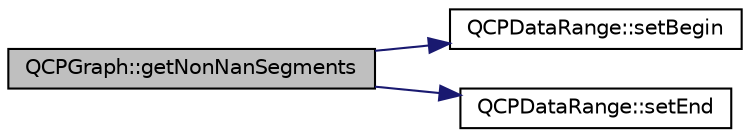 digraph "QCPGraph::getNonNanSegments"
{
 // LATEX_PDF_SIZE
  edge [fontname="Helvetica",fontsize="10",labelfontname="Helvetica",labelfontsize="10"];
  node [fontname="Helvetica",fontsize="10",shape=record];
  rankdir="LR";
  Node1 [label="QCPGraph::getNonNanSegments",height=0.2,width=0.4,color="black", fillcolor="grey75", style="filled", fontcolor="black",tooltip=" "];
  Node1 -> Node2 [color="midnightblue",fontsize="10",style="solid",fontname="Helvetica"];
  Node2 [label="QCPDataRange::setBegin",height=0.2,width=0.4,color="black", fillcolor="white", style="filled",URL="$classQCPDataRange.html#a54ff59048e01e46ac4aefafc844626c6",tooltip=" "];
  Node1 -> Node3 [color="midnightblue",fontsize="10",style="solid",fontname="Helvetica"];
  Node3 [label="QCPDataRange::setEnd",height=0.2,width=0.4,color="black", fillcolor="white", style="filled",URL="$classQCPDataRange.html#a277f1a9eafe70b9184d9c00b641ae5de",tooltip=" "];
}
